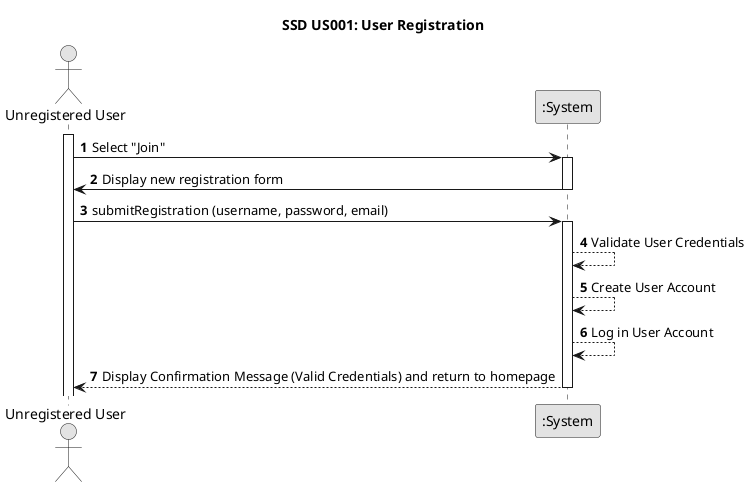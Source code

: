 @startuml System Sequence Diagram (SSD)
skinparam monochrome true
skinparam packageStyle rectangle
skinparam shadowing false

title SSD US001: User Registration

autonumber

actor "Unregistered User" as User
participant ":System" as System

activate User

User -> System : Select "Join"
activate System

System -> User : Display new registration form
deactivate System

User -> System : submitRegistration (username, password, email)
activate System

System --> System : Validate User Credentials

System --> System : Create User Account

System --> System : Log in User Account

System --> User : Display Confirmation Message (Valid Credentials) and return to homepage

deactivate System
@enduml